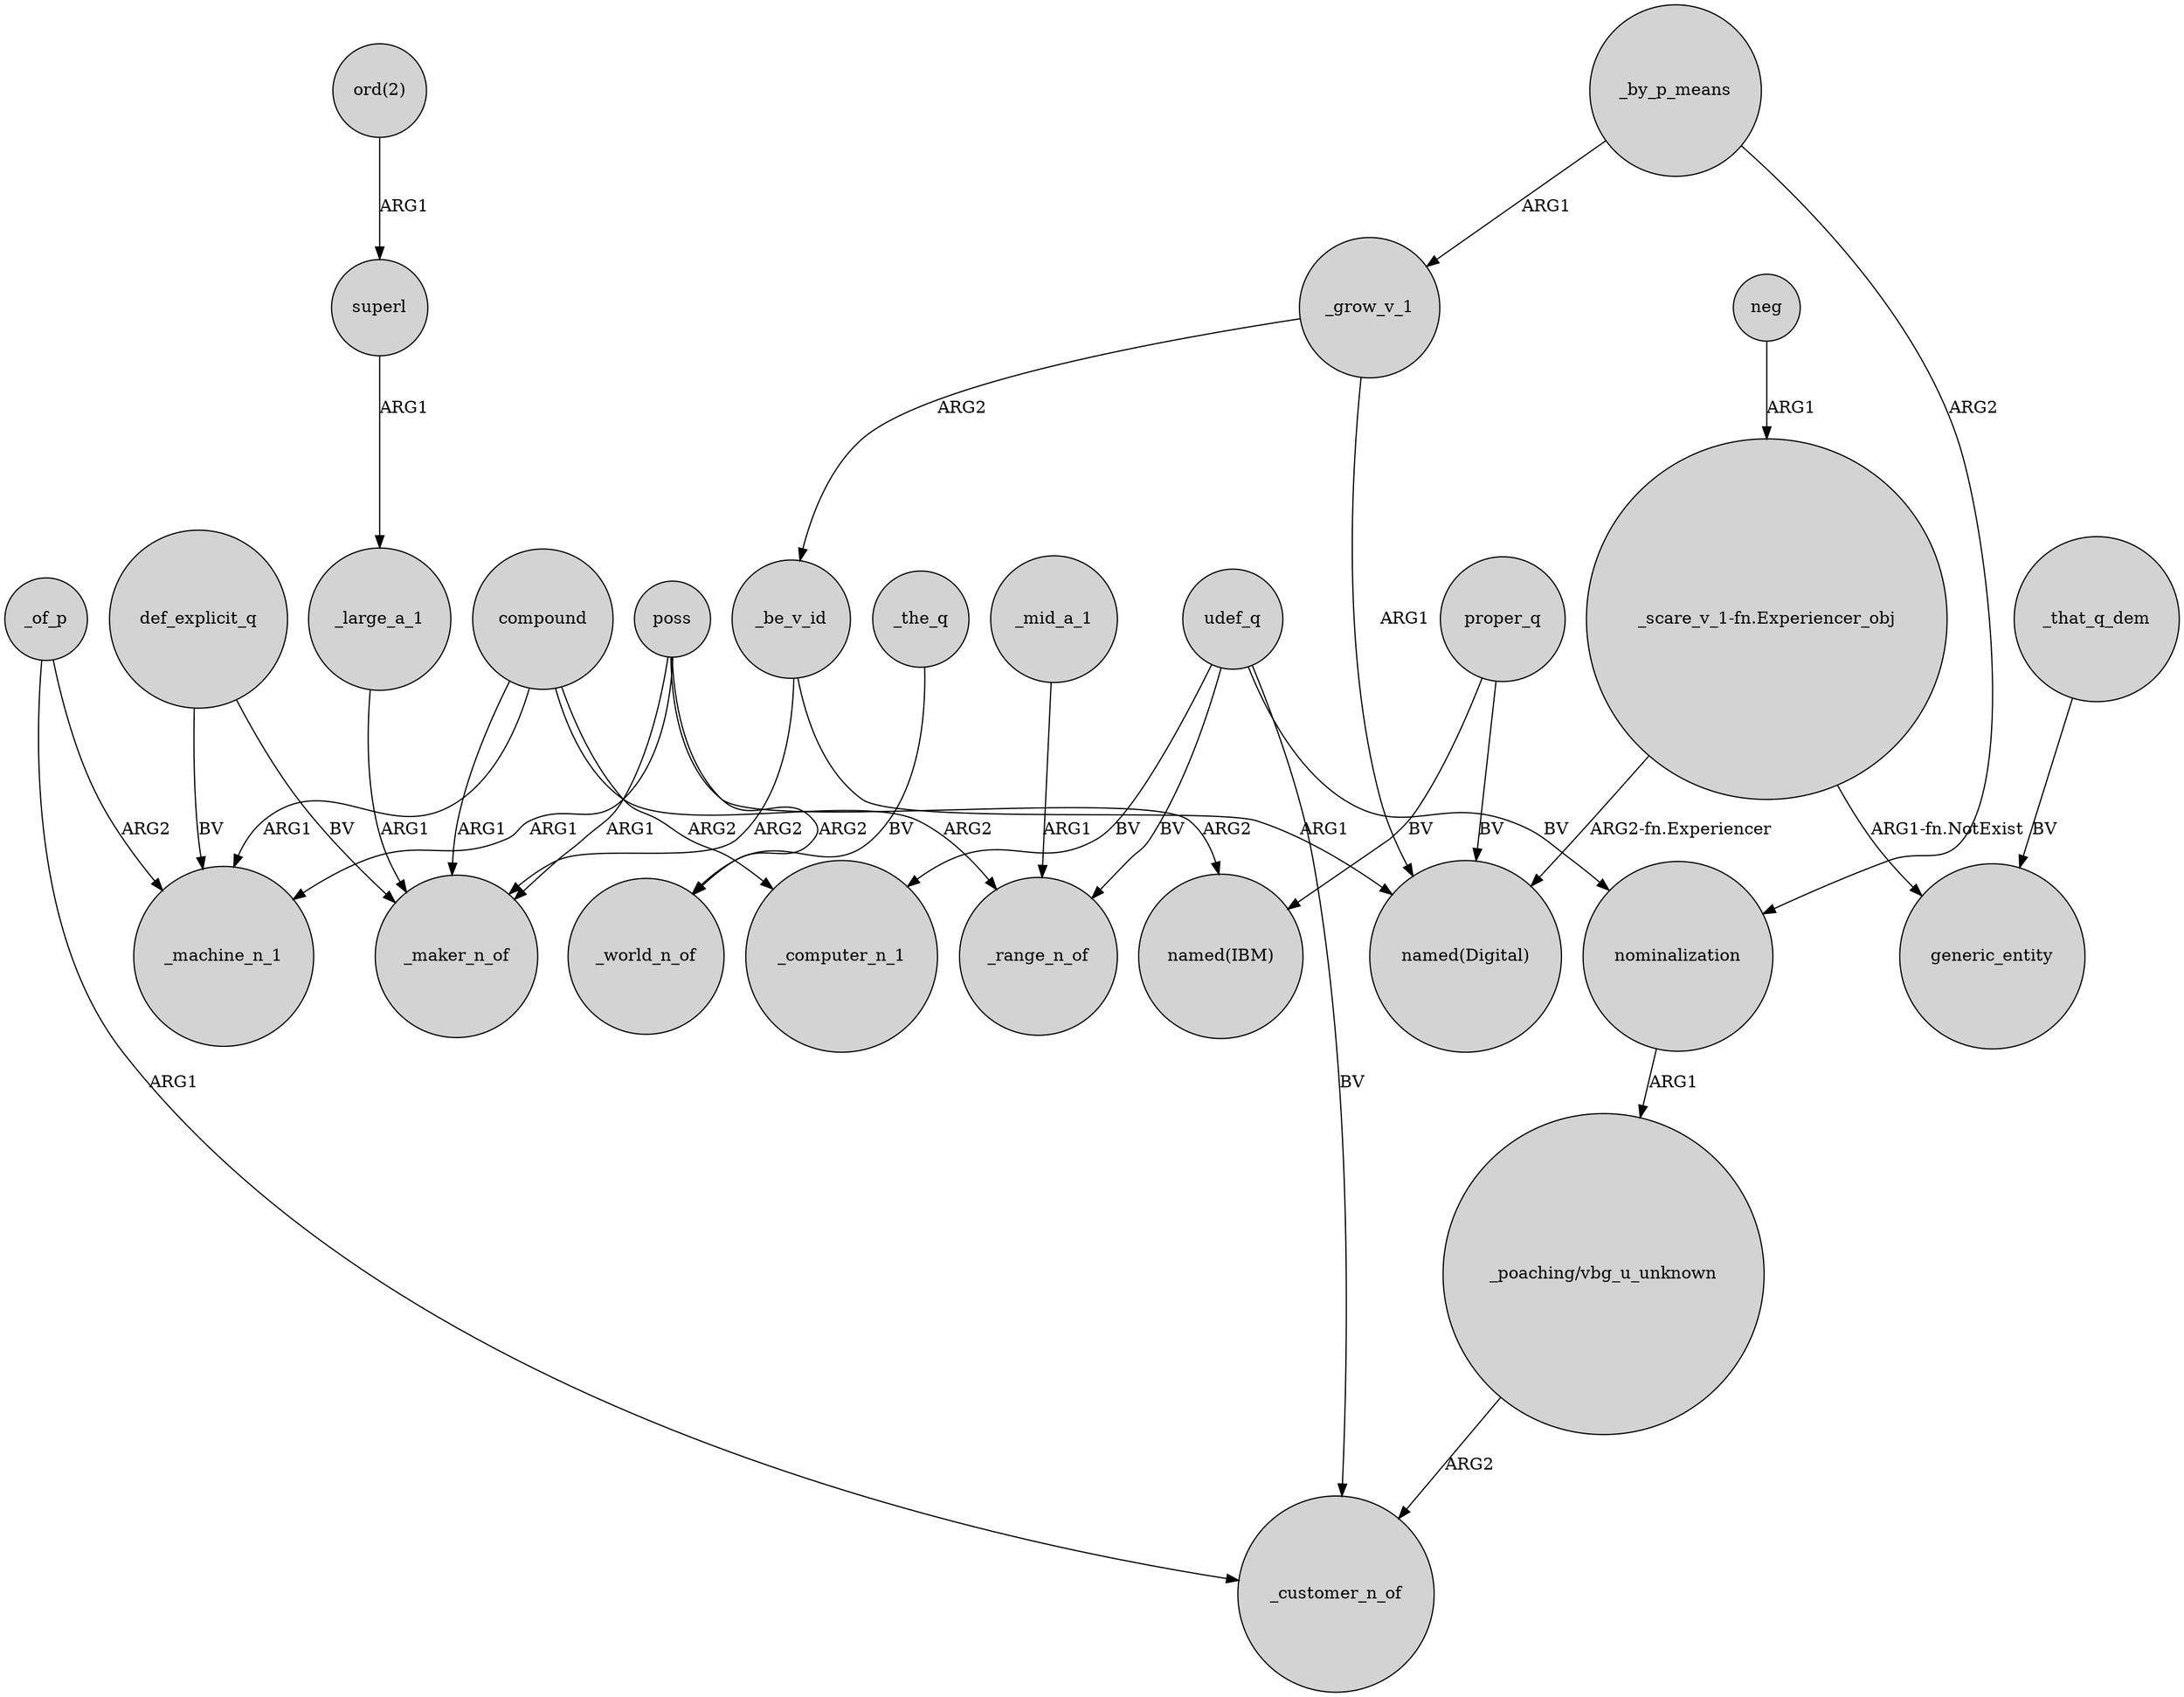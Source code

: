 digraph {
	node [shape=circle style=filled]
	superl -> _large_a_1 [label=ARG1]
	"ord(2)" -> superl [label=ARG1]
	_by_p_means -> nominalization [label=ARG2]
	def_explicit_q -> _maker_n_of [label=BV]
	def_explicit_q -> _machine_n_1 [label=BV]
	_that_q_dem -> generic_entity [label=BV]
	nominalization -> "_poaching/vbg_u_unknown" [label=ARG1]
	_grow_v_1 -> _be_v_id [label=ARG2]
	_of_p -> _customer_n_of [label=ARG1]
	compound -> _maker_n_of [label=ARG1]
	proper_q -> "named(IBM)" [label=BV]
	neg -> "_scare_v_1-fn.Experiencer_obj" [label=ARG1]
	"_scare_v_1-fn.Experiencer_obj" -> generic_entity [label="ARG1-fn.NotExist"]
	"_scare_v_1-fn.Experiencer_obj" -> "named(Digital)" [label="ARG2-fn.Experiencer"]
	udef_q -> _computer_n_1 [label=BV]
	compound -> _machine_n_1 [label=ARG1]
	_large_a_1 -> _maker_n_of [label=ARG1]
	compound -> _computer_n_1 [label=ARG2]
	_grow_v_1 -> "named(Digital)" [label=ARG1]
	_be_v_id -> "named(Digital)" [label=ARG1]
	proper_q -> "named(Digital)" [label=BV]
	compound -> _range_n_of [label=ARG2]
	poss -> _machine_n_1 [label=ARG1]
	_be_v_id -> _maker_n_of [label=ARG2]
	udef_q -> _customer_n_of [label=BV]
	_mid_a_1 -> _range_n_of [label=ARG1]
	udef_q -> nominalization [label=BV]
	udef_q -> _range_n_of [label=BV]
	poss -> "named(IBM)" [label=ARG2]
	poss -> _world_n_of [label=ARG2]
	"_poaching/vbg_u_unknown" -> _customer_n_of [label=ARG2]
	_by_p_means -> _grow_v_1 [label=ARG1]
	_the_q -> _world_n_of [label=BV]
	_of_p -> _machine_n_1 [label=ARG2]
	poss -> _maker_n_of [label=ARG1]
}
